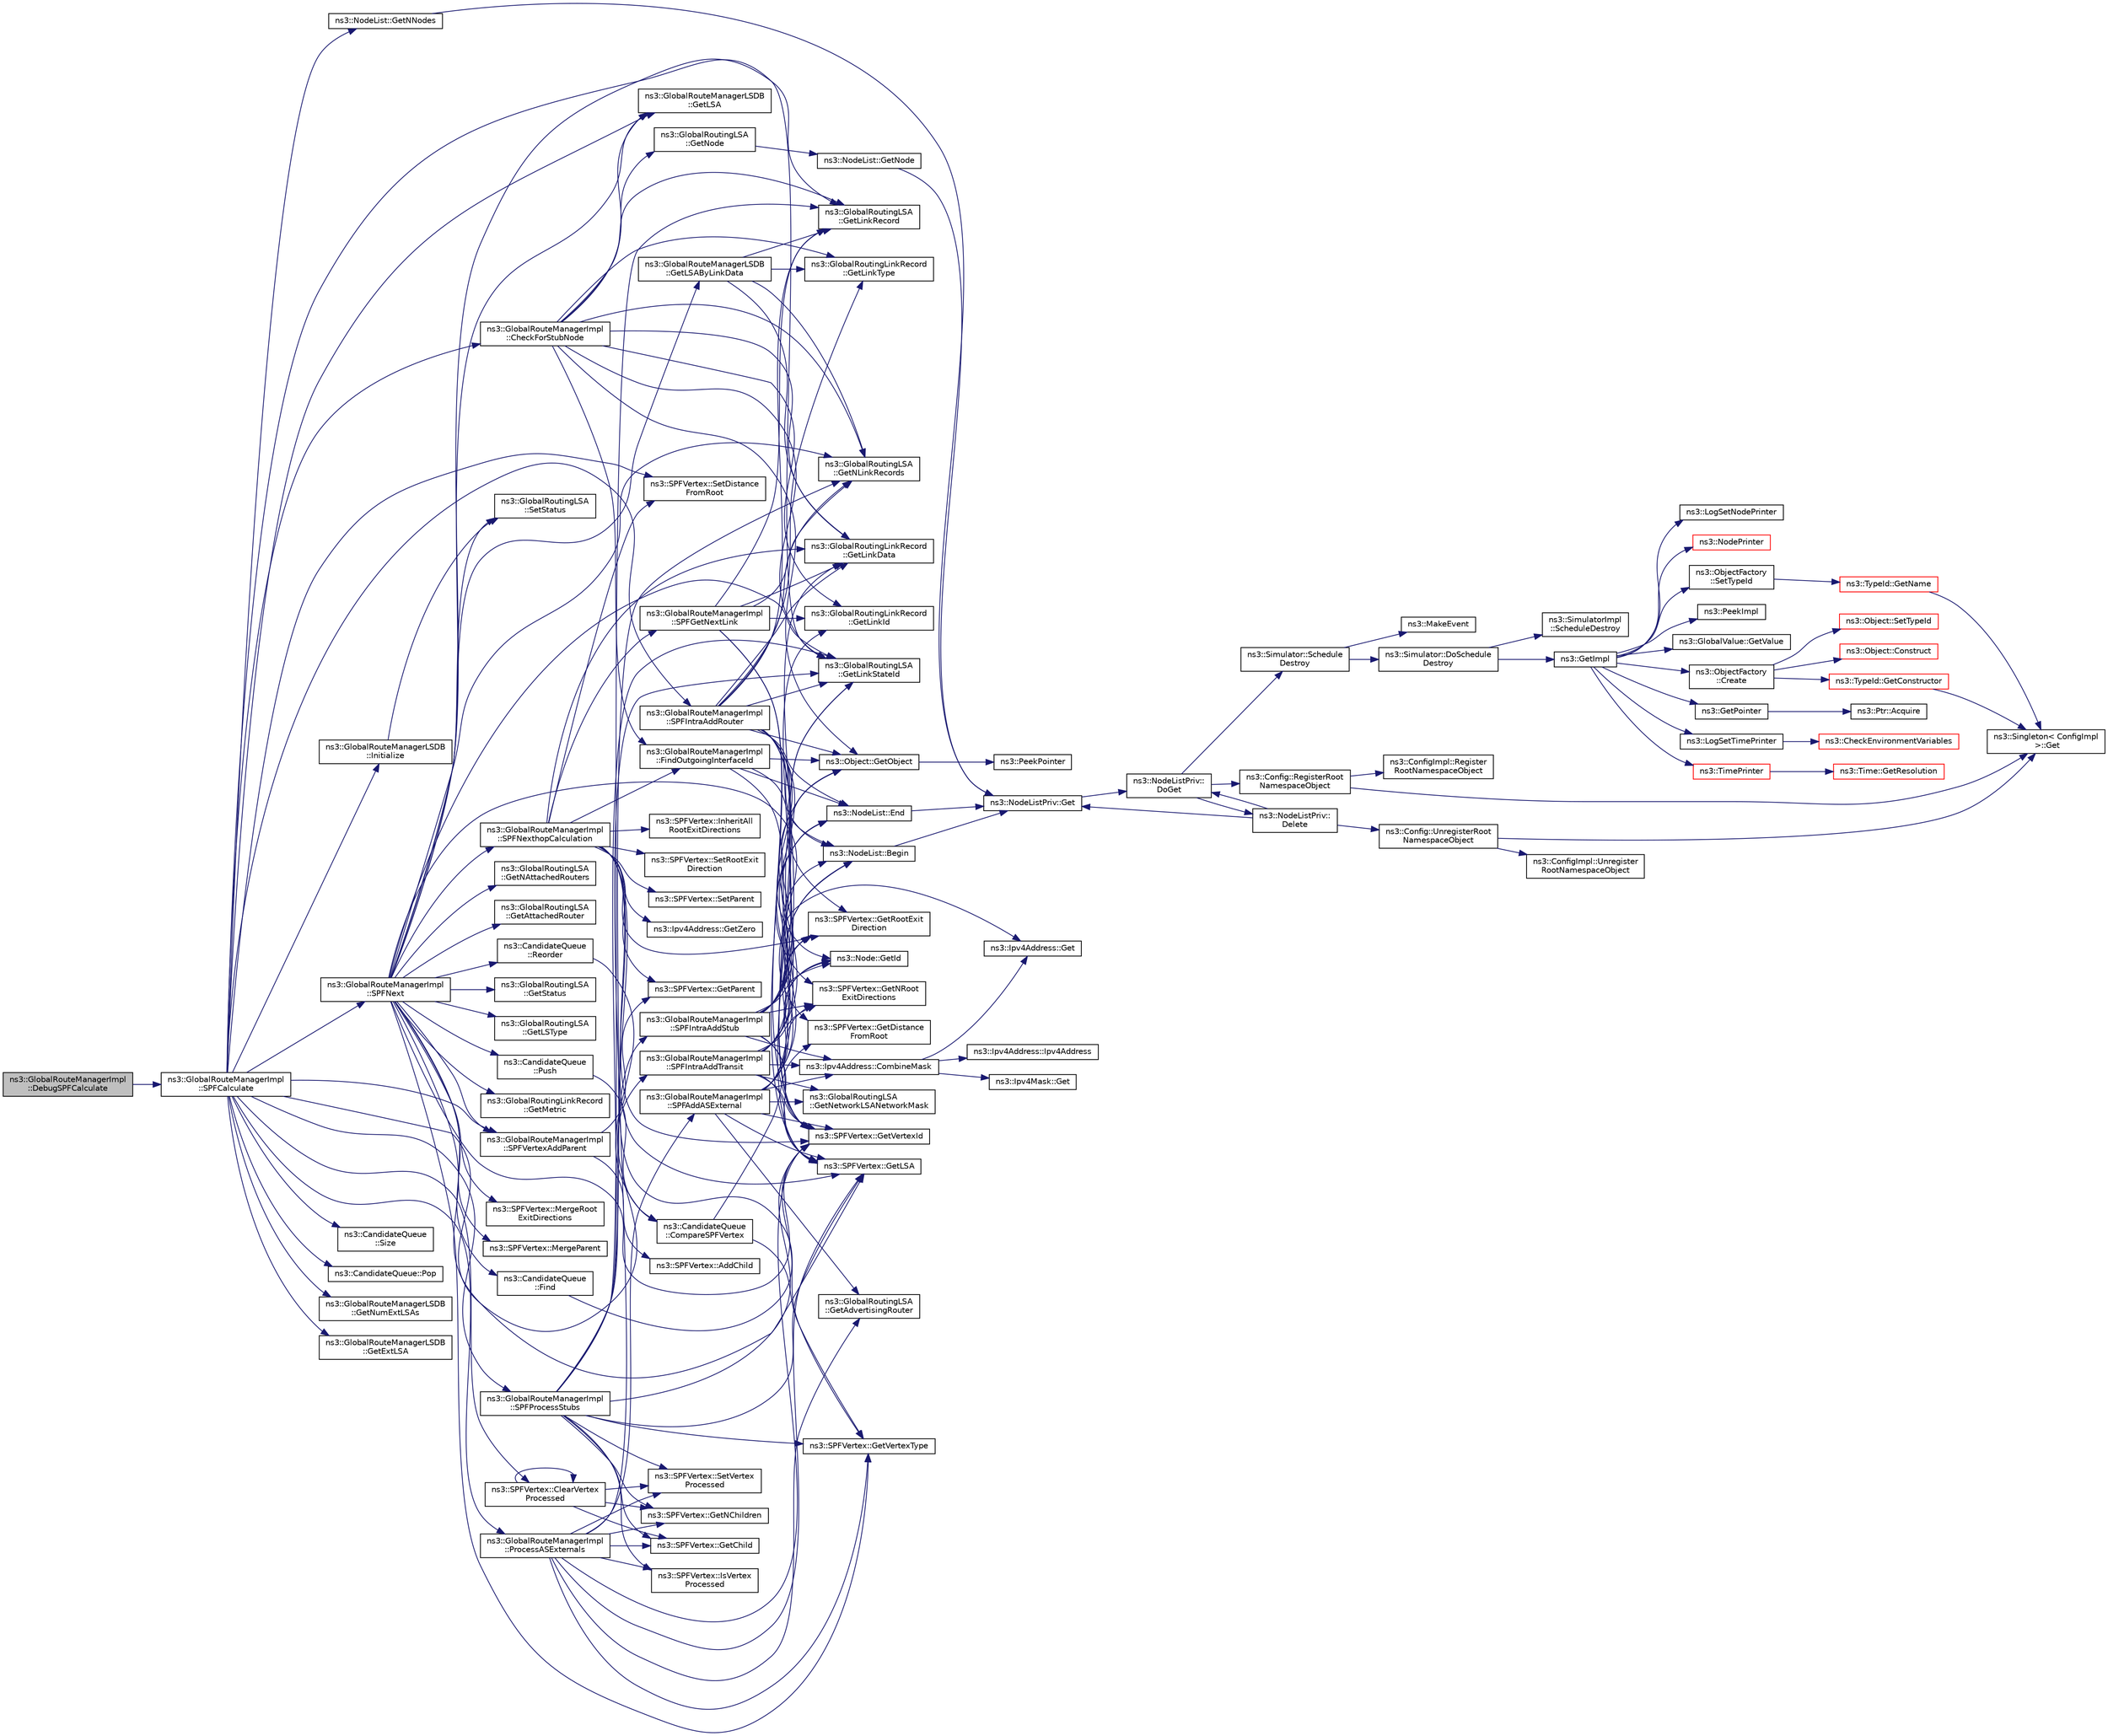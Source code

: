 digraph "ns3::GlobalRouteManagerImpl::DebugSPFCalculate"
{
  edge [fontname="Helvetica",fontsize="10",labelfontname="Helvetica",labelfontsize="10"];
  node [fontname="Helvetica",fontsize="10",shape=record];
  rankdir="LR";
  Node1 [label="ns3::GlobalRouteManagerImpl\l::DebugSPFCalculate",height=0.2,width=0.4,color="black", fillcolor="grey75", style="filled", fontcolor="black"];
  Node1 -> Node2 [color="midnightblue",fontsize="10",style="solid"];
  Node2 [label="ns3::GlobalRouteManagerImpl\l::SPFCalculate",height=0.2,width=0.4,color="black", fillcolor="white", style="filled",URL="$d5/dab/classns3_1_1GlobalRouteManagerImpl.html#a03cdea3013a73c90ae8d67946b237c45",tooltip="Calculate the shortest path first (SPF) tree. "];
  Node2 -> Node3 [color="midnightblue",fontsize="10",style="solid"];
  Node3 [label="ns3::GlobalRouteManagerLSDB\l::Initialize",height=0.2,width=0.4,color="black", fillcolor="white", style="filled",URL="$de/d14/classns3_1_1GlobalRouteManagerLSDB.html#a25ea9823747e40df5d43eb64100a5f85",tooltip="Set all LSA flags to an initialized state, for SPF computation. "];
  Node3 -> Node4 [color="midnightblue",fontsize="10",style="solid"];
  Node4 [label="ns3::GlobalRoutingLSA\l::SetStatus",height=0.2,width=0.4,color="black", fillcolor="white", style="filled",URL="$dc/dd1/classns3_1_1GlobalRoutingLSA.html#a0a3a59c56967eac866a2a3a2a5ded93f",tooltip="Set the SPF status of the advertisement. "];
  Node2 -> Node5 [color="midnightblue",fontsize="10",style="solid"];
  Node5 [label="ns3::CandidateQueue\l::Size",height=0.2,width=0.4,color="black", fillcolor="white", style="filled",URL="$d1/df1/classns3_1_1CandidateQueue.html#a05b2aa624b28b494ba5a2b5214abd017",tooltip="Return the number of Shortest Path First Vertex pointers presently stored in the Candidate Queue..."];
  Node2 -> Node6 [color="midnightblue",fontsize="10",style="solid"];
  Node6 [label="ns3::GlobalRouteManagerLSDB\l::GetLSA",height=0.2,width=0.4,color="black", fillcolor="white", style="filled",URL="$de/d14/classns3_1_1GlobalRouteManagerLSDB.html#a3504bf3573cc64a056835684c41e1aa5",tooltip="Look up the Link State Advertisement associated with the given link state ID (address). "];
  Node2 -> Node7 [color="midnightblue",fontsize="10",style="solid"];
  Node7 [label="ns3::SPFVertex::SetDistance\lFromRoot",height=0.2,width=0.4,color="black", fillcolor="white", style="filled",URL="$d2/dab/classns3_1_1SPFVertex.html#a30885442cd0d8f7ae0e4690373b2c50a",tooltip="Set the distance from the root vertex to \"this\" SPFVertex object. "];
  Node2 -> Node8 [color="midnightblue",fontsize="10",style="solid"];
  Node8 [label="ns3::NodeList::GetNNodes",height=0.2,width=0.4,color="black", fillcolor="white", style="filled",URL="$d0/dd8/classns3_1_1NodeList.html#a1d110b1670005895dd5812baab13682a"];
  Node8 -> Node9 [color="midnightblue",fontsize="10",style="solid"];
  Node9 [label="ns3::NodeListPriv::Get",height=0.2,width=0.4,color="black", fillcolor="white", style="filled",URL="$d4/d49/classns3_1_1NodeListPriv.html#a746ce1482b3c1cf31d5a50cd55cffa92",tooltip="Get the node list object. "];
  Node9 -> Node10 [color="midnightblue",fontsize="10",style="solid"];
  Node10 [label="ns3::NodeListPriv::\lDoGet",height=0.2,width=0.4,color="black", fillcolor="white", style="filled",URL="$d4/d49/classns3_1_1NodeListPriv.html#a6f0222de939567a488905f1c6876c4ca",tooltip="Get the node list object. "];
  Node10 -> Node11 [color="midnightblue",fontsize="10",style="solid"];
  Node11 [label="ns3::Config::RegisterRoot\lNamespaceObject",height=0.2,width=0.4,color="black", fillcolor="white", style="filled",URL="$d1/d44/group__config.html#gadf663c596f54bed678e83cccd4e3d9d5"];
  Node11 -> Node12 [color="midnightblue",fontsize="10",style="solid"];
  Node12 [label="ns3::Singleton\< ConfigImpl\l \>::Get",height=0.2,width=0.4,color="black", fillcolor="white", style="filled",URL="$d8/d77/classns3_1_1Singleton.html#a80a2cd3c25a27ea72add7a9f7a141ffa"];
  Node11 -> Node13 [color="midnightblue",fontsize="10",style="solid"];
  Node13 [label="ns3::ConfigImpl::Register\lRootNamespaceObject",height=0.2,width=0.4,color="black", fillcolor="white", style="filled",URL="$d1/dbd/classns3_1_1ConfigImpl.html#a09ad253d834e9c8a6fd806bec303c29c"];
  Node10 -> Node14 [color="midnightblue",fontsize="10",style="solid"];
  Node14 [label="ns3::Simulator::Schedule\lDestroy",height=0.2,width=0.4,color="black", fillcolor="white", style="filled",URL="$d7/deb/classns3_1_1Simulator.html#a7e1c6479e6d0bd3f0eb3e005d6941302"];
  Node14 -> Node15 [color="midnightblue",fontsize="10",style="solid"];
  Node15 [label="ns3::Simulator::DoSchedule\lDestroy",height=0.2,width=0.4,color="black", fillcolor="white", style="filled",URL="$d7/deb/classns3_1_1Simulator.html#a00139c9c4e854aca72063485518c0d52"];
  Node15 -> Node16 [color="midnightblue",fontsize="10",style="solid"];
  Node16 [label="ns3::GetImpl",height=0.2,width=0.4,color="black", fillcolor="white", style="filled",URL="$d4/d8b/group__simulator.html#ga42eb4eddad41528d4d99794a3dae3fd0",tooltip="Get the SimulatorImpl singleton. "];
  Node16 -> Node17 [color="midnightblue",fontsize="10",style="solid"];
  Node17 [label="ns3::PeekImpl",height=0.2,width=0.4,color="black", fillcolor="white", style="filled",URL="$d4/d8b/group__simulator.html#ga233c5c38de117e4e4a5a9cd168694792",tooltip="Get the static SimulatorImpl instance. "];
  Node16 -> Node18 [color="midnightblue",fontsize="10",style="solid"];
  Node18 [label="ns3::GlobalValue::GetValue",height=0.2,width=0.4,color="black", fillcolor="white", style="filled",URL="$dc/d02/classns3_1_1GlobalValue.html#aa33773cb952ba3c285a03ae2c4769b84"];
  Node16 -> Node19 [color="midnightblue",fontsize="10",style="solid"];
  Node19 [label="ns3::ObjectFactory\l::SetTypeId",height=0.2,width=0.4,color="black", fillcolor="white", style="filled",URL="$d5/d0d/classns3_1_1ObjectFactory.html#a77dcd099064038a1eb7a6b8251229ec3"];
  Node19 -> Node20 [color="midnightblue",fontsize="10",style="solid"];
  Node20 [label="ns3::TypeId::GetName",height=0.2,width=0.4,color="red", fillcolor="white", style="filled",URL="$d6/d11/classns3_1_1TypeId.html#aa3c41c79ae428b3cb396a9c6bb3ef314"];
  Node20 -> Node12 [color="midnightblue",fontsize="10",style="solid"];
  Node16 -> Node21 [color="midnightblue",fontsize="10",style="solid"];
  Node21 [label="ns3::GetPointer",height=0.2,width=0.4,color="black", fillcolor="white", style="filled",URL="$d7/d2e/namespacens3.html#ab4e173cdfd43d17c1a40d5348510a670"];
  Node21 -> Node22 [color="midnightblue",fontsize="10",style="solid"];
  Node22 [label="ns3::Ptr::Acquire",height=0.2,width=0.4,color="black", fillcolor="white", style="filled",URL="$dc/d90/classns3_1_1Ptr.html#a9579b15e8c42dcdff5869d9d987562fb"];
  Node16 -> Node23 [color="midnightblue",fontsize="10",style="solid"];
  Node23 [label="ns3::ObjectFactory\l::Create",height=0.2,width=0.4,color="black", fillcolor="white", style="filled",URL="$d5/d0d/classns3_1_1ObjectFactory.html#a18152e93f0a6fe184ed7300cb31e9896"];
  Node23 -> Node24 [color="midnightblue",fontsize="10",style="solid"];
  Node24 [label="ns3::TypeId::GetConstructor",height=0.2,width=0.4,color="red", fillcolor="white", style="filled",URL="$d6/d11/classns3_1_1TypeId.html#ad9b0bc71ee7593a1ff23ff8d53938e95"];
  Node24 -> Node12 [color="midnightblue",fontsize="10",style="solid"];
  Node23 -> Node25 [color="midnightblue",fontsize="10",style="solid"];
  Node25 [label="ns3::Object::SetTypeId",height=0.2,width=0.4,color="red", fillcolor="white", style="filled",URL="$d9/d77/classns3_1_1Object.html#a19b1ebd8ec8fe404845e665880a6c5ad"];
  Node23 -> Node26 [color="midnightblue",fontsize="10",style="solid"];
  Node26 [label="ns3::Object::Construct",height=0.2,width=0.4,color="red", fillcolor="white", style="filled",URL="$d9/d77/classns3_1_1Object.html#a636e8411dc5228771f45c9b805d348fa"];
  Node16 -> Node27 [color="midnightblue",fontsize="10",style="solid"];
  Node27 [label="ns3::LogSetTimePrinter",height=0.2,width=0.4,color="black", fillcolor="white", style="filled",URL="$d7/d2e/namespacens3.html#acf6a1749b3febc5a6a5b2b8620138d80"];
  Node27 -> Node28 [color="midnightblue",fontsize="10",style="solid"];
  Node28 [label="ns3::CheckEnvironmentVariables",height=0.2,width=0.4,color="red", fillcolor="white", style="filled",URL="$d8/dff/group__logging.html#gacdc0bdeb2d8a90089d4fb09c4b8569ff"];
  Node16 -> Node29 [color="midnightblue",fontsize="10",style="solid"];
  Node29 [label="ns3::TimePrinter",height=0.2,width=0.4,color="red", fillcolor="white", style="filled",URL="$d8/dff/group__logging.html#gaaad3642e8247a056cd83001d805b0812"];
  Node29 -> Node30 [color="midnightblue",fontsize="10",style="solid"];
  Node30 [label="ns3::Time::GetResolution",height=0.2,width=0.4,color="red", fillcolor="white", style="filled",URL="$dc/d04/classns3_1_1Time.html#a1444f0f08b5e19f031157609e32fcf98"];
  Node16 -> Node31 [color="midnightblue",fontsize="10",style="solid"];
  Node31 [label="ns3::LogSetNodePrinter",height=0.2,width=0.4,color="black", fillcolor="white", style="filled",URL="$d7/d2e/namespacens3.html#aa6e659ca357c8309352fa0f146793810"];
  Node16 -> Node32 [color="midnightblue",fontsize="10",style="solid"];
  Node32 [label="ns3::NodePrinter",height=0.2,width=0.4,color="red", fillcolor="white", style="filled",URL="$d8/dff/group__logging.html#gaaffbf70ff3766cd62b8bbd9b140d2a1b"];
  Node15 -> Node33 [color="midnightblue",fontsize="10",style="solid"];
  Node33 [label="ns3::SimulatorImpl\l::ScheduleDestroy",height=0.2,width=0.4,color="black", fillcolor="white", style="filled",URL="$d2/d19/classns3_1_1SimulatorImpl.html#a04f4a00ed04886ed0b9982038c3ed5f9"];
  Node14 -> Node34 [color="midnightblue",fontsize="10",style="solid"];
  Node34 [label="ns3::MakeEvent",height=0.2,width=0.4,color="black", fillcolor="white", style="filled",URL="$d0/dac/group__makeeventfnptr.html#ga289a28a2497c18a9bd299e5e2014094b"];
  Node10 -> Node35 [color="midnightblue",fontsize="10",style="solid"];
  Node35 [label="ns3::NodeListPriv::\lDelete",height=0.2,width=0.4,color="black", fillcolor="white", style="filled",URL="$d4/d49/classns3_1_1NodeListPriv.html#a74f1811844a3891e71d8d9adbe81c33e",tooltip="Delete the nodes list object. "];
  Node35 -> Node36 [color="midnightblue",fontsize="10",style="solid"];
  Node36 [label="ns3::Config::UnregisterRoot\lNamespaceObject",height=0.2,width=0.4,color="black", fillcolor="white", style="filled",URL="$d1/d44/group__config.html#gac04cd4b31e97845ee008d101218e66b1"];
  Node36 -> Node12 [color="midnightblue",fontsize="10",style="solid"];
  Node36 -> Node37 [color="midnightblue",fontsize="10",style="solid"];
  Node37 [label="ns3::ConfigImpl::Unregister\lRootNamespaceObject",height=0.2,width=0.4,color="black", fillcolor="white", style="filled",URL="$d1/dbd/classns3_1_1ConfigImpl.html#a902f64f3a7f362e53273d2e18d1d3d9f"];
  Node35 -> Node9 [color="midnightblue",fontsize="10",style="solid"];
  Node35 -> Node10 [color="midnightblue",fontsize="10",style="solid"];
  Node2 -> Node38 [color="midnightblue",fontsize="10",style="solid"];
  Node38 [label="ns3::GlobalRouteManagerImpl\l::CheckForStubNode",height=0.2,width=0.4,color="black", fillcolor="white", style="filled",URL="$d5/dab/classns3_1_1GlobalRouteManagerImpl.html#a84085f1fc0b4d7c9d18bf0145df3e01c",tooltip="Test if a node is a stub, from an OSPF sense. "];
  Node38 -> Node6 [color="midnightblue",fontsize="10",style="solid"];
  Node38 -> Node39 [color="midnightblue",fontsize="10",style="solid"];
  Node39 [label="ns3::GlobalRoutingLSA\l::GetLinkStateId",height=0.2,width=0.4,color="black", fillcolor="white", style="filled",URL="$dc/dd1/classns3_1_1GlobalRoutingLSA.html#afc7dd85af408f8b9236bd73e1a78f5bd",tooltip="Get the Link State ID as defined by the OSPF spec. We always set it to the router ID of the router ma..."];
  Node38 -> Node40 [color="midnightblue",fontsize="10",style="solid"];
  Node40 [label="ns3::GlobalRoutingLSA\l::GetNLinkRecords",height=0.2,width=0.4,color="black", fillcolor="white", style="filled",URL="$dc/dd1/classns3_1_1GlobalRoutingLSA.html#a49043980a9d54ce4125cab4dbdba5a5c",tooltip="Return the number of Global Routing Link Records in the LSA. "];
  Node38 -> Node41 [color="midnightblue",fontsize="10",style="solid"];
  Node41 [label="ns3::GlobalRoutingLSA\l::GetLinkRecord",height=0.2,width=0.4,color="black", fillcolor="white", style="filled",URL="$dc/dd1/classns3_1_1GlobalRoutingLSA.html#a5671504b3ec9f9bab1a7784be3221c4d",tooltip="Return a pointer to the specified Global Routing Link Record. "];
  Node38 -> Node42 [color="midnightblue",fontsize="10",style="solid"];
  Node42 [label="ns3::GlobalRoutingLinkRecord\l::GetLinkType",height=0.2,width=0.4,color="black", fillcolor="white", style="filled",URL="$da/d4e/classns3_1_1GlobalRoutingLinkRecord.html#a0549e23a7f4ba7e3bfe7e132743f62cd",tooltip="Get the Link Type field of the Global Routing Link Record. "];
  Node38 -> Node43 [color="midnightblue",fontsize="10",style="solid"];
  Node43 [label="ns3::GlobalRoutingLinkRecord\l::GetLinkId",height=0.2,width=0.4,color="black", fillcolor="white", style="filled",URL="$da/d4e/classns3_1_1GlobalRoutingLinkRecord.html#a6c48de12faa9110220e2e62bdd54dc05"];
  Node38 -> Node44 [color="midnightblue",fontsize="10",style="solid"];
  Node44 [label="ns3::GlobalRoutingLSA\l::GetNode",height=0.2,width=0.4,color="black", fillcolor="white", style="filled",URL="$dc/dd1/classns3_1_1GlobalRoutingLSA.html#abcca1c85e5cd06ee417fd1ab264b93ba",tooltip="Get the Node pointer of the node that originated this LSA. "];
  Node44 -> Node45 [color="midnightblue",fontsize="10",style="solid"];
  Node45 [label="ns3::NodeList::GetNode",height=0.2,width=0.4,color="black", fillcolor="white", style="filled",URL="$d0/dd8/classns3_1_1NodeList.html#a80ac09977d48d29db5c704ac8483cf6c"];
  Node45 -> Node9 [color="midnightblue",fontsize="10",style="solid"];
  Node38 -> Node46 [color="midnightblue",fontsize="10",style="solid"];
  Node46 [label="ns3::Object::GetObject",height=0.2,width=0.4,color="black", fillcolor="white", style="filled",URL="$d9/d77/classns3_1_1Object.html#a13e18c00017096c8381eb651d5bd0783"];
  Node46 -> Node47 [color="midnightblue",fontsize="10",style="solid"];
  Node47 [label="ns3::PeekPointer",height=0.2,width=0.4,color="black", fillcolor="white", style="filled",URL="$d7/d2e/namespacens3.html#af2a7557fe9afdd98d8f6f8f6e412cf5a"];
  Node38 -> Node48 [color="midnightblue",fontsize="10",style="solid"];
  Node48 [label="ns3::GlobalRoutingLinkRecord\l::GetLinkData",height=0.2,width=0.4,color="black", fillcolor="white", style="filled",URL="$da/d4e/classns3_1_1GlobalRoutingLinkRecord.html#ab2ce7fa923c2829db0a5e0f184b04dbd",tooltip="Get the Link Data field of the Global Routing Link Record. "];
  Node38 -> Node49 [color="midnightblue",fontsize="10",style="solid"];
  Node49 [label="ns3::GlobalRouteManagerImpl\l::FindOutgoingInterfaceId",height=0.2,width=0.4,color="black", fillcolor="white", style="filled",URL="$d5/dab/classns3_1_1GlobalRouteManagerImpl.html#a55b3c7bf042d95de52cf56cc6699dc9a",tooltip="Return the interface number corresponding to a given IP address and mask. "];
  Node49 -> Node50 [color="midnightblue",fontsize="10",style="solid"];
  Node50 [label="ns3::SPFVertex::GetVertexId",height=0.2,width=0.4,color="black", fillcolor="white", style="filled",URL="$d2/dab/classns3_1_1SPFVertex.html#addc1067d86f26e9fe3b2e34ed16f929c",tooltip="Get the Vertex ID field of a SPFVertex object. "];
  Node49 -> Node51 [color="midnightblue",fontsize="10",style="solid"];
  Node51 [label="ns3::NodeList::Begin",height=0.2,width=0.4,color="black", fillcolor="white", style="filled",URL="$d0/dd8/classns3_1_1NodeList.html#a93d2211831f5cb71d1dbb721e2721d7f"];
  Node51 -> Node9 [color="midnightblue",fontsize="10",style="solid"];
  Node49 -> Node52 [color="midnightblue",fontsize="10",style="solid"];
  Node52 [label="ns3::NodeList::End",height=0.2,width=0.4,color="black", fillcolor="white", style="filled",URL="$d0/dd8/classns3_1_1NodeList.html#a027a558c16e6078e25c7ffc67becb559"];
  Node52 -> Node9 [color="midnightblue",fontsize="10",style="solid"];
  Node49 -> Node46 [color="midnightblue",fontsize="10",style="solid"];
  Node2 -> Node53 [color="midnightblue",fontsize="10",style="solid"];
  Node53 [label="ns3::GlobalRouteManagerImpl\l::SPFNext",height=0.2,width=0.4,color="black", fillcolor="white", style="filled",URL="$d5/dab/classns3_1_1GlobalRouteManagerImpl.html#aaa3d86729d6cfb61708d1c7083423da6",tooltip="Examine the links in v&#39;s LSA and update the list of candidates with any vertices not already on the l..."];
  Node53 -> Node54 [color="midnightblue",fontsize="10",style="solid"];
  Node54 [label="ns3::SPFVertex::GetVertexType",height=0.2,width=0.4,color="black", fillcolor="white", style="filled",URL="$d2/dab/classns3_1_1SPFVertex.html#a45a6727c9e38b3a116c4b71594a9b0b2",tooltip="Get the Vertex Type field of a SPFVertex object. "];
  Node53 -> Node55 [color="midnightblue",fontsize="10",style="solid"];
  Node55 [label="ns3::SPFVertex::GetLSA",height=0.2,width=0.4,color="black", fillcolor="white", style="filled",URL="$d2/dab/classns3_1_1SPFVertex.html#a63289ebb22ed326ec7a3813dda4b2e34",tooltip="Get the Global Router Link State Advertisement returned by the Global Router represented by this SPFV..."];
  Node53 -> Node40 [color="midnightblue",fontsize="10",style="solid"];
  Node53 -> Node56 [color="midnightblue",fontsize="10",style="solid"];
  Node56 [label="ns3::GlobalRoutingLSA\l::GetNAttachedRouters",height=0.2,width=0.4,color="black", fillcolor="white", style="filled",URL="$dc/dd1/classns3_1_1GlobalRoutingLSA.html#ac72db7c422429937970dc83d5f4b3264",tooltip="Return the number of attached routers listed in the NetworkLSA. "];
  Node53 -> Node50 [color="midnightblue",fontsize="10",style="solid"];
  Node53 -> Node41 [color="midnightblue",fontsize="10",style="solid"];
  Node53 -> Node6 [color="midnightblue",fontsize="10",style="solid"];
  Node53 -> Node39 [color="midnightblue",fontsize="10",style="solid"];
  Node53 -> Node57 [color="midnightblue",fontsize="10",style="solid"];
  Node57 [label="ns3::GlobalRouteManagerLSDB\l::GetLSAByLinkData",height=0.2,width=0.4,color="black", fillcolor="white", style="filled",URL="$de/d14/classns3_1_1GlobalRouteManagerLSDB.html#aca4c2cb4c36f590198f203cddb30b493",tooltip="Look up the Link State Advertisement associated with the given link state ID (address). This is a variation of the GetLSA call to allow the LSA to be found by matching addr with the LinkData field of the TransitNetwork link record. "];
  Node57 -> Node40 [color="midnightblue",fontsize="10",style="solid"];
  Node57 -> Node41 [color="midnightblue",fontsize="10",style="solid"];
  Node57 -> Node42 [color="midnightblue",fontsize="10",style="solid"];
  Node57 -> Node48 [color="midnightblue",fontsize="10",style="solid"];
  Node53 -> Node58 [color="midnightblue",fontsize="10",style="solid"];
  Node58 [label="ns3::GlobalRoutingLSA\l::GetAttachedRouter",height=0.2,width=0.4,color="black", fillcolor="white", style="filled",URL="$dc/dd1/classns3_1_1GlobalRoutingLSA.html#a9bb91be870ea1826e88e27ecb7ac460c",tooltip="Return an Ipv4Address corresponding to the specified attached router. "];
  Node53 -> Node59 [color="midnightblue",fontsize="10",style="solid"];
  Node59 [label="ns3::GlobalRoutingLSA\l::GetStatus",height=0.2,width=0.4,color="black", fillcolor="white", style="filled",URL="$dc/dd1/classns3_1_1GlobalRoutingLSA.html#a6cdf7cab5261c98b312cbf7e0ec91260",tooltip="Get the SPF status of the advertisement. "];
  Node53 -> Node60 [color="midnightblue",fontsize="10",style="solid"];
  Node60 [label="ns3::GlobalRoutingLSA\l::GetLSType",height=0.2,width=0.4,color="black", fillcolor="white", style="filled",URL="$dc/dd1/classns3_1_1GlobalRoutingLSA.html#aa3cd2efb67cfacfdc509b3ab86e73af5",tooltip="Return the LSType field of the LSA. "];
  Node53 -> Node61 [color="midnightblue",fontsize="10",style="solid"];
  Node61 [label="ns3::SPFVertex::GetDistance\lFromRoot",height=0.2,width=0.4,color="black", fillcolor="white", style="filled",URL="$d2/dab/classns3_1_1SPFVertex.html#a6fdb9c8cd6fd2dcd974136dff1bae1f0",tooltip="Get the distance from the root vertex to \"this\" SPFVertex object. "];
  Node53 -> Node62 [color="midnightblue",fontsize="10",style="solid"];
  Node62 [label="ns3::GlobalRoutingLinkRecord\l::GetMetric",height=0.2,width=0.4,color="black", fillcolor="white", style="filled",URL="$da/d4e/classns3_1_1GlobalRoutingLinkRecord.html#a2090904e1965bb8ea44289f94ffee191",tooltip="Get the Metric Data field of the Global Routing Link Record. "];
  Node53 -> Node63 [color="midnightblue",fontsize="10",style="solid"];
  Node63 [label="ns3::GlobalRouteManagerImpl\l::SPFNexthopCalculation",height=0.2,width=0.4,color="black", fillcolor="white", style="filled",URL="$d5/dab/classns3_1_1GlobalRouteManagerImpl.html#ab082a78c423009f77c9cfe9018d40021",tooltip="Calculate nexthop from root through V (parent) to vertex W (destination) with given distance from roo..."];
  Node63 -> Node54 [color="midnightblue",fontsize="10",style="solid"];
  Node63 -> Node64 [color="midnightblue",fontsize="10",style="solid"];
  Node64 [label="ns3::GlobalRouteManagerImpl\l::SPFGetNextLink",height=0.2,width=0.4,color="black", fillcolor="white", style="filled",URL="$d5/dab/classns3_1_1GlobalRouteManagerImpl.html#a4c868c90e06e063ac2eb60cfe93c2c84",tooltip="Search for a link between two vertexes. "];
  Node64 -> Node55 [color="midnightblue",fontsize="10",style="solid"];
  Node64 -> Node40 [color="midnightblue",fontsize="10",style="solid"];
  Node64 -> Node41 [color="midnightblue",fontsize="10",style="solid"];
  Node64 -> Node43 [color="midnightblue",fontsize="10",style="solid"];
  Node64 -> Node50 [color="midnightblue",fontsize="10",style="solid"];
  Node64 -> Node48 [color="midnightblue",fontsize="10",style="solid"];
  Node63 -> Node48 [color="midnightblue",fontsize="10",style="solid"];
  Node63 -> Node49 [color="midnightblue",fontsize="10",style="solid"];
  Node63 -> Node65 [color="midnightblue",fontsize="10",style="solid"];
  Node65 [label="ns3::SPFVertex::SetRootExit\lDirection",height=0.2,width=0.4,color="black", fillcolor="white", style="filled",URL="$d2/dab/classns3_1_1SPFVertex.html#a8538efb9de281a8a76bfeb7124dee3ae",tooltip="Set the IP address and outgoing interface index that should be used to begin forwarding packets from ..."];
  Node63 -> Node7 [color="midnightblue",fontsize="10",style="solid"];
  Node63 -> Node66 [color="midnightblue",fontsize="10",style="solid"];
  Node66 [label="ns3::SPFVertex::SetParent",height=0.2,width=0.4,color="black", fillcolor="white", style="filled",URL="$d2/dab/classns3_1_1SPFVertex.html#a4f8e0fed65db9fe485dae7ad9667ff40",tooltip="Set the pointer to the SPFVector that is the parent of \"this\" SPFVertex. "];
  Node63 -> Node50 [color="midnightblue",fontsize="10",style="solid"];
  Node63 -> Node55 [color="midnightblue",fontsize="10",style="solid"];
  Node63 -> Node67 [color="midnightblue",fontsize="10",style="solid"];
  Node67 [label="ns3::Ipv4Address::GetZero",height=0.2,width=0.4,color="black", fillcolor="white", style="filled",URL="$de/d55/classns3_1_1Ipv4Address.html#aeeb1c76b35d4ab612fda7bc51e99c5db"];
  Node63 -> Node68 [color="midnightblue",fontsize="10",style="solid"];
  Node68 [label="ns3::SPFVertex::GetParent",height=0.2,width=0.4,color="black", fillcolor="white", style="filled",URL="$d2/dab/classns3_1_1SPFVertex.html#af09dba1ce31eff535d0bc661ce18bba5",tooltip="Get a pointer to the SPFVector that is the parent of \"this\" SPFVertex. "];
  Node63 -> Node69 [color="midnightblue",fontsize="10",style="solid"];
  Node69 [label="ns3::SPFVertex::GetRootExit\lDirection",height=0.2,width=0.4,color="black", fillcolor="white", style="filled",URL="$d2/dab/classns3_1_1SPFVertex.html#a4287596177d5af62997d1f1dea8648ac",tooltip="Obtain a pair indicating the exit direction from the root. "];
  Node63 -> Node70 [color="midnightblue",fontsize="10",style="solid"];
  Node70 [label="ns3::SPFVertex::InheritAll\lRootExitDirections",height=0.2,width=0.4,color="black", fillcolor="white", style="filled",URL="$d2/dab/classns3_1_1SPFVertex.html#a3031d94106d3ce70776b2fe9a73ae36c",tooltip="Inherit all root exit directions from a given vertex to &#39;this&#39; vertex. "];
  Node53 -> Node4 [color="midnightblue",fontsize="10",style="solid"];
  Node53 -> Node71 [color="midnightblue",fontsize="10",style="solid"];
  Node71 [label="ns3::CandidateQueue\l::Push",height=0.2,width=0.4,color="black", fillcolor="white", style="filled",URL="$d1/df1/classns3_1_1CandidateQueue.html#a52f6bdb3651569f349f5e522ccc4d88f",tooltip="Push a Shortest Path First Vertex pointer onto the queue according to the priority scheme..."];
  Node71 -> Node72 [color="midnightblue",fontsize="10",style="solid"];
  Node72 [label="ns3::CandidateQueue\l::CompareSPFVertex",height=0.2,width=0.4,color="black", fillcolor="white", style="filled",URL="$d1/df1/classns3_1_1CandidateQueue.html#a13b908ec4dca38705cd12d7c6684099e",tooltip="return true if v1 < v2 "];
  Node72 -> Node61 [color="midnightblue",fontsize="10",style="solid"];
  Node72 -> Node54 [color="midnightblue",fontsize="10",style="solid"];
  Node53 -> Node73 [color="midnightblue",fontsize="10",style="solid"];
  Node73 [label="ns3::CandidateQueue\l::Find",height=0.2,width=0.4,color="black", fillcolor="white", style="filled",URL="$d1/df1/classns3_1_1CandidateQueue.html#aa30bceb9827782adfcec6ee4f94cd9d6",tooltip="Searches the Candidate Queue for a Shortest Path First Vertex pointer that points to a vertex having ..."];
  Node73 -> Node50 [color="midnightblue",fontsize="10",style="solid"];
  Node53 -> Node74 [color="midnightblue",fontsize="10",style="solid"];
  Node74 [label="ns3::SPFVertex::MergeRoot\lExitDirections",height=0.2,width=0.4,color="black", fillcolor="white", style="filled",URL="$d2/dab/classns3_1_1SPFVertex.html#a4fc3b7cdcd705457993f644046e89318",tooltip="Merge into &#39;this&#39; vertex the list of exit directions from another vertex. "];
  Node53 -> Node75 [color="midnightblue",fontsize="10",style="solid"];
  Node75 [label="ns3::SPFVertex::MergeParent",height=0.2,width=0.4,color="black", fillcolor="white", style="filled",URL="$d2/dab/classns3_1_1SPFVertex.html#a1f8549748a9888722110a947f5932981",tooltip="Merge the Parent list from the v into this vertex. "];
  Node53 -> Node76 [color="midnightblue",fontsize="10",style="solid"];
  Node76 [label="ns3::GlobalRouteManagerImpl\l::SPFVertexAddParent",height=0.2,width=0.4,color="black", fillcolor="white", style="filled",URL="$d5/dab/classns3_1_1GlobalRouteManagerImpl.html#ae7824a06e22187d1dc6823c46c95a3fc",tooltip="Adds a vertex to the list of children in each of its parents. "];
  Node76 -> Node68 [color="midnightblue",fontsize="10",style="solid"];
  Node76 -> Node77 [color="midnightblue",fontsize="10",style="solid"];
  Node77 [label="ns3::SPFVertex::AddChild",height=0.2,width=0.4,color="black", fillcolor="white", style="filled",URL="$d2/dab/classns3_1_1SPFVertex.html#ae15d2c3bc1fb5285f467b494d27869d9",tooltip="Get a borrowed SPFVertex pointer to the specified child of \"this\" SPFVertex. "];
  Node53 -> Node78 [color="midnightblue",fontsize="10",style="solid"];
  Node78 [label="ns3::CandidateQueue\l::Reorder",height=0.2,width=0.4,color="black", fillcolor="white", style="filled",URL="$d1/df1/classns3_1_1CandidateQueue.html#af258e0f4eb3ed5f04fb99c2e6e40c6c2",tooltip="Reorders the Candidate Queue according to the priority scheme. "];
  Node78 -> Node72 [color="midnightblue",fontsize="10",style="solid"];
  Node2 -> Node79 [color="midnightblue",fontsize="10",style="solid"];
  Node79 [label="ns3::CandidateQueue::Pop",height=0.2,width=0.4,color="black", fillcolor="white", style="filled",URL="$d1/df1/classns3_1_1CandidateQueue.html#a7a9b3855349e02e76cd6f67a556a2ac9",tooltip="Pop the Shortest Path First Vertex pointer at the top of the queue. "];
  Node2 -> Node76 [color="midnightblue",fontsize="10",style="solid"];
  Node2 -> Node80 [color="midnightblue",fontsize="10",style="solid"];
  Node80 [label="ns3::GlobalRouteManagerImpl\l::SPFIntraAddRouter",height=0.2,width=0.4,color="black", fillcolor="white", style="filled",URL="$d5/dab/classns3_1_1GlobalRouteManagerImpl.html#adc0725b441a01d02bc4db842771a36d5",tooltip="Add a host route to the routing tables. "];
  Node80 -> Node50 [color="midnightblue",fontsize="10",style="solid"];
  Node80 -> Node51 [color="midnightblue",fontsize="10",style="solid"];
  Node80 -> Node52 [color="midnightblue",fontsize="10",style="solid"];
  Node80 -> Node46 [color="midnightblue",fontsize="10",style="solid"];
  Node80 -> Node81 [color="midnightblue",fontsize="10",style="solid"];
  Node81 [label="ns3::Node::GetId",height=0.2,width=0.4,color="black", fillcolor="white", style="filled",URL="$dd/ded/classns3_1_1Node.html#aaf49b64a843565ce3812326313b370ac"];
  Node80 -> Node55 [color="midnightblue",fontsize="10",style="solid"];
  Node80 -> Node40 [color="midnightblue",fontsize="10",style="solid"];
  Node80 -> Node39 [color="midnightblue",fontsize="10",style="solid"];
  Node80 -> Node41 [color="midnightblue",fontsize="10",style="solid"];
  Node80 -> Node42 [color="midnightblue",fontsize="10",style="solid"];
  Node80 -> Node82 [color="midnightblue",fontsize="10",style="solid"];
  Node82 [label="ns3::SPFVertex::GetNRoot\lExitDirections",height=0.2,width=0.4,color="black", fillcolor="white", style="filled",URL="$d2/dab/classns3_1_1SPFVertex.html#ad3466159b6810950cb4d202cc398ef12",tooltip="Get the number of exit directions from root for reaching &#39;this&#39; vertex. "];
  Node80 -> Node69 [color="midnightblue",fontsize="10",style="solid"];
  Node80 -> Node48 [color="midnightblue",fontsize="10",style="solid"];
  Node2 -> Node83 [color="midnightblue",fontsize="10",style="solid"];
  Node83 [label="ns3::GlobalRouteManagerImpl\l::SPFIntraAddTransit",height=0.2,width=0.4,color="black", fillcolor="white", style="filled",URL="$d5/dab/classns3_1_1GlobalRouteManagerImpl.html#aaafd698f94e453e3fe41f08bd62867be",tooltip="Add a transit to the routing tables. "];
  Node83 -> Node50 [color="midnightblue",fontsize="10",style="solid"];
  Node83 -> Node51 [color="midnightblue",fontsize="10",style="solid"];
  Node83 -> Node52 [color="midnightblue",fontsize="10",style="solid"];
  Node83 -> Node46 [color="midnightblue",fontsize="10",style="solid"];
  Node83 -> Node81 [color="midnightblue",fontsize="10",style="solid"];
  Node83 -> Node55 [color="midnightblue",fontsize="10",style="solid"];
  Node83 -> Node84 [color="midnightblue",fontsize="10",style="solid"];
  Node84 [label="ns3::GlobalRoutingLSA\l::GetNetworkLSANetworkMask",height=0.2,width=0.4,color="black", fillcolor="white", style="filled",URL="$dc/dd1/classns3_1_1GlobalRoutingLSA.html#a9a443ac873b15099be5fac288b714622",tooltip="For a Network LSA, get the Network Mask field that precedes the list of attached routers. "];
  Node83 -> Node39 [color="midnightblue",fontsize="10",style="solid"];
  Node83 -> Node85 [color="midnightblue",fontsize="10",style="solid"];
  Node85 [label="ns3::Ipv4Address::CombineMask",height=0.2,width=0.4,color="black", fillcolor="white", style="filled",URL="$de/d55/classns3_1_1Ipv4Address.html#abc9bf1629800f0809d97dfd8b5c38bc7",tooltip="Combine this address with a network mask. "];
  Node85 -> Node86 [color="midnightblue",fontsize="10",style="solid"];
  Node86 [label="ns3::Ipv4Address::Ipv4Address",height=0.2,width=0.4,color="black", fillcolor="white", style="filled",URL="$de/d55/classns3_1_1Ipv4Address.html#aaabb51dd481f4b6908afd72affc49b20"];
  Node85 -> Node87 [color="midnightblue",fontsize="10",style="solid"];
  Node87 [label="ns3::Ipv4Address::Get",height=0.2,width=0.4,color="black", fillcolor="white", style="filled",URL="$de/d55/classns3_1_1Ipv4Address.html#ae65810a69898982e927b83660d3bc4d8"];
  Node85 -> Node88 [color="midnightblue",fontsize="10",style="solid"];
  Node88 [label="ns3::Ipv4Mask::Get",height=0.2,width=0.4,color="black", fillcolor="white", style="filled",URL="$d5/df8/classns3_1_1Ipv4Mask.html#ac557d10d9807bbc022ed64e2b929b2db"];
  Node83 -> Node82 [color="midnightblue",fontsize="10",style="solid"];
  Node83 -> Node69 [color="midnightblue",fontsize="10",style="solid"];
  Node2 -> Node89 [color="midnightblue",fontsize="10",style="solid"];
  Node89 [label="ns3::GlobalRouteManagerImpl\l::SPFProcessStubs",height=0.2,width=0.4,color="black", fillcolor="white", style="filled",URL="$d5/dab/classns3_1_1GlobalRouteManagerImpl.html#a3d43e1ea8faefbbb7139b2ede6315cbb",tooltip="Process Stub nodes. "];
  Node89 -> Node50 [color="midnightblue",fontsize="10",style="solid"];
  Node89 -> Node54 [color="midnightblue",fontsize="10",style="solid"];
  Node89 -> Node55 [color="midnightblue",fontsize="10",style="solid"];
  Node89 -> Node39 [color="midnightblue",fontsize="10",style="solid"];
  Node89 -> Node40 [color="midnightblue",fontsize="10",style="solid"];
  Node89 -> Node41 [color="midnightblue",fontsize="10",style="solid"];
  Node89 -> Node90 [color="midnightblue",fontsize="10",style="solid"];
  Node90 [label="ns3::GlobalRouteManagerImpl\l::SPFIntraAddStub",height=0.2,width=0.4,color="black", fillcolor="white", style="filled",URL="$d5/dab/classns3_1_1GlobalRouteManagerImpl.html#ac939f5c304a02470c566b99699db402c",tooltip="Add a stub to the routing tables. "];
  Node90 -> Node50 [color="midnightblue",fontsize="10",style="solid"];
  Node90 -> Node51 [color="midnightblue",fontsize="10",style="solid"];
  Node90 -> Node52 [color="midnightblue",fontsize="10",style="solid"];
  Node90 -> Node46 [color="midnightblue",fontsize="10",style="solid"];
  Node90 -> Node81 [color="midnightblue",fontsize="10",style="solid"];
  Node90 -> Node55 [color="midnightblue",fontsize="10",style="solid"];
  Node90 -> Node48 [color="midnightblue",fontsize="10",style="solid"];
  Node90 -> Node87 [color="midnightblue",fontsize="10",style="solid"];
  Node90 -> Node43 [color="midnightblue",fontsize="10",style="solid"];
  Node90 -> Node85 [color="midnightblue",fontsize="10",style="solid"];
  Node90 -> Node82 [color="midnightblue",fontsize="10",style="solid"];
  Node90 -> Node69 [color="midnightblue",fontsize="10",style="solid"];
  Node89 -> Node91 [color="midnightblue",fontsize="10",style="solid"];
  Node91 [label="ns3::SPFVertex::GetNChildren",height=0.2,width=0.4,color="black", fillcolor="white", style="filled",URL="$d2/dab/classns3_1_1SPFVertex.html#a7586cee5234643454032e36b3383fc59",tooltip="Get the number of children of \"this\" SPFVertex. "];
  Node89 -> Node92 [color="midnightblue",fontsize="10",style="solid"];
  Node92 [label="ns3::SPFVertex::GetChild",height=0.2,width=0.4,color="black", fillcolor="white", style="filled",URL="$d2/dab/classns3_1_1SPFVertex.html#ac7c82620504d000211066ce47da176f4",tooltip="Get a borrowed SPFVertex pointer to the specified child of \"this\" SPFVertex. "];
  Node89 -> Node93 [color="midnightblue",fontsize="10",style="solid"];
  Node93 [label="ns3::SPFVertex::IsVertex\lProcessed",height=0.2,width=0.4,color="black", fillcolor="white", style="filled",URL="$d2/dab/classns3_1_1SPFVertex.html#a6f6493e872136c93b52d83d5eb3b3560",tooltip="Check the value of the VertexProcessed flag. "];
  Node89 -> Node94 [color="midnightblue",fontsize="10",style="solid"];
  Node94 [label="ns3::SPFVertex::SetVertex\lProcessed",height=0.2,width=0.4,color="black", fillcolor="white", style="filled",URL="$d2/dab/classns3_1_1SPFVertex.html#a87162c9bbf4580752a5b6a1b284c1c3d",tooltip="Set the value of the VertexProcessed flag. "];
  Node2 -> Node95 [color="midnightblue",fontsize="10",style="solid"];
  Node95 [label="ns3::GlobalRouteManagerLSDB\l::GetNumExtLSAs",height=0.2,width=0.4,color="black", fillcolor="white", style="filled",URL="$de/d14/classns3_1_1GlobalRouteManagerLSDB.html#ac82114cbf8adfab500e580dd8d66ec69",tooltip="Get the number of External Link State Advertisements. "];
  Node2 -> Node96 [color="midnightblue",fontsize="10",style="solid"];
  Node96 [label="ns3::SPFVertex::ClearVertex\lProcessed",height=0.2,width=0.4,color="black", fillcolor="white", style="filled",URL="$d2/dab/classns3_1_1SPFVertex.html#add13fdc23d9df184271153f8efdca0b2",tooltip="Clear the value of the VertexProcessed flag. "];
  Node96 -> Node91 [color="midnightblue",fontsize="10",style="solid"];
  Node96 -> Node92 [color="midnightblue",fontsize="10",style="solid"];
  Node96 -> Node96 [color="midnightblue",fontsize="10",style="solid"];
  Node96 -> Node94 [color="midnightblue",fontsize="10",style="solid"];
  Node2 -> Node97 [color="midnightblue",fontsize="10",style="solid"];
  Node97 [label="ns3::GlobalRouteManagerLSDB\l::GetExtLSA",height=0.2,width=0.4,color="black", fillcolor="white", style="filled",URL="$de/d14/classns3_1_1GlobalRouteManagerLSDB.html#aaf8413863f2002d3a2508e61c4cab64c",tooltip="Look up the External Link State Advertisement associated with the given index. "];
  Node2 -> Node39 [color="midnightblue",fontsize="10",style="solid"];
  Node2 -> Node98 [color="midnightblue",fontsize="10",style="solid"];
  Node98 [label="ns3::GlobalRouteManagerImpl\l::ProcessASExternals",height=0.2,width=0.4,color="black", fillcolor="white", style="filled",URL="$d5/dab/classns3_1_1GlobalRouteManagerImpl.html#a1b3aa701b33156b04d351f33e3ebdcb4",tooltip="Process Autonomous Systems (AS) External LSA. "];
  Node98 -> Node39 [color="midnightblue",fontsize="10",style="solid"];
  Node98 -> Node50 [color="midnightblue",fontsize="10",style="solid"];
  Node98 -> Node99 [color="midnightblue",fontsize="10",style="solid"];
  Node99 [label="ns3::GlobalRoutingLSA\l::GetAdvertisingRouter",height=0.2,width=0.4,color="black", fillcolor="white", style="filled",URL="$dc/dd1/classns3_1_1GlobalRoutingLSA.html#a60cf4a3118469f09f79532a795741d07",tooltip="Get the Advertising Router as defined by the OSPF spec. We always set it to the router ID of the rout..."];
  Node98 -> Node54 [color="midnightblue",fontsize="10",style="solid"];
  Node98 -> Node55 [color="midnightblue",fontsize="10",style="solid"];
  Node98 -> Node100 [color="midnightblue",fontsize="10",style="solid"];
  Node100 [label="ns3::GlobalRouteManagerImpl\l::SPFAddASExternal",height=0.2,width=0.4,color="black", fillcolor="white", style="filled",URL="$d5/dab/classns3_1_1GlobalRouteManagerImpl.html#a0ccd93a5b90948571d2b762d4219c65d",tooltip="Add an external route to the routing tables. "];
  Node100 -> Node50 [color="midnightblue",fontsize="10",style="solid"];
  Node100 -> Node99 [color="midnightblue",fontsize="10",style="solid"];
  Node100 -> Node51 [color="midnightblue",fontsize="10",style="solid"];
  Node100 -> Node52 [color="midnightblue",fontsize="10",style="solid"];
  Node100 -> Node46 [color="midnightblue",fontsize="10",style="solid"];
  Node100 -> Node81 [color="midnightblue",fontsize="10",style="solid"];
  Node100 -> Node55 [color="midnightblue",fontsize="10",style="solid"];
  Node100 -> Node84 [color="midnightblue",fontsize="10",style="solid"];
  Node100 -> Node39 [color="midnightblue",fontsize="10",style="solid"];
  Node100 -> Node85 [color="midnightblue",fontsize="10",style="solid"];
  Node100 -> Node82 [color="midnightblue",fontsize="10",style="solid"];
  Node100 -> Node69 [color="midnightblue",fontsize="10",style="solid"];
  Node98 -> Node91 [color="midnightblue",fontsize="10",style="solid"];
  Node98 -> Node92 [color="midnightblue",fontsize="10",style="solid"];
  Node98 -> Node93 [color="midnightblue",fontsize="10",style="solid"];
  Node98 -> Node94 [color="midnightblue",fontsize="10",style="solid"];
}
